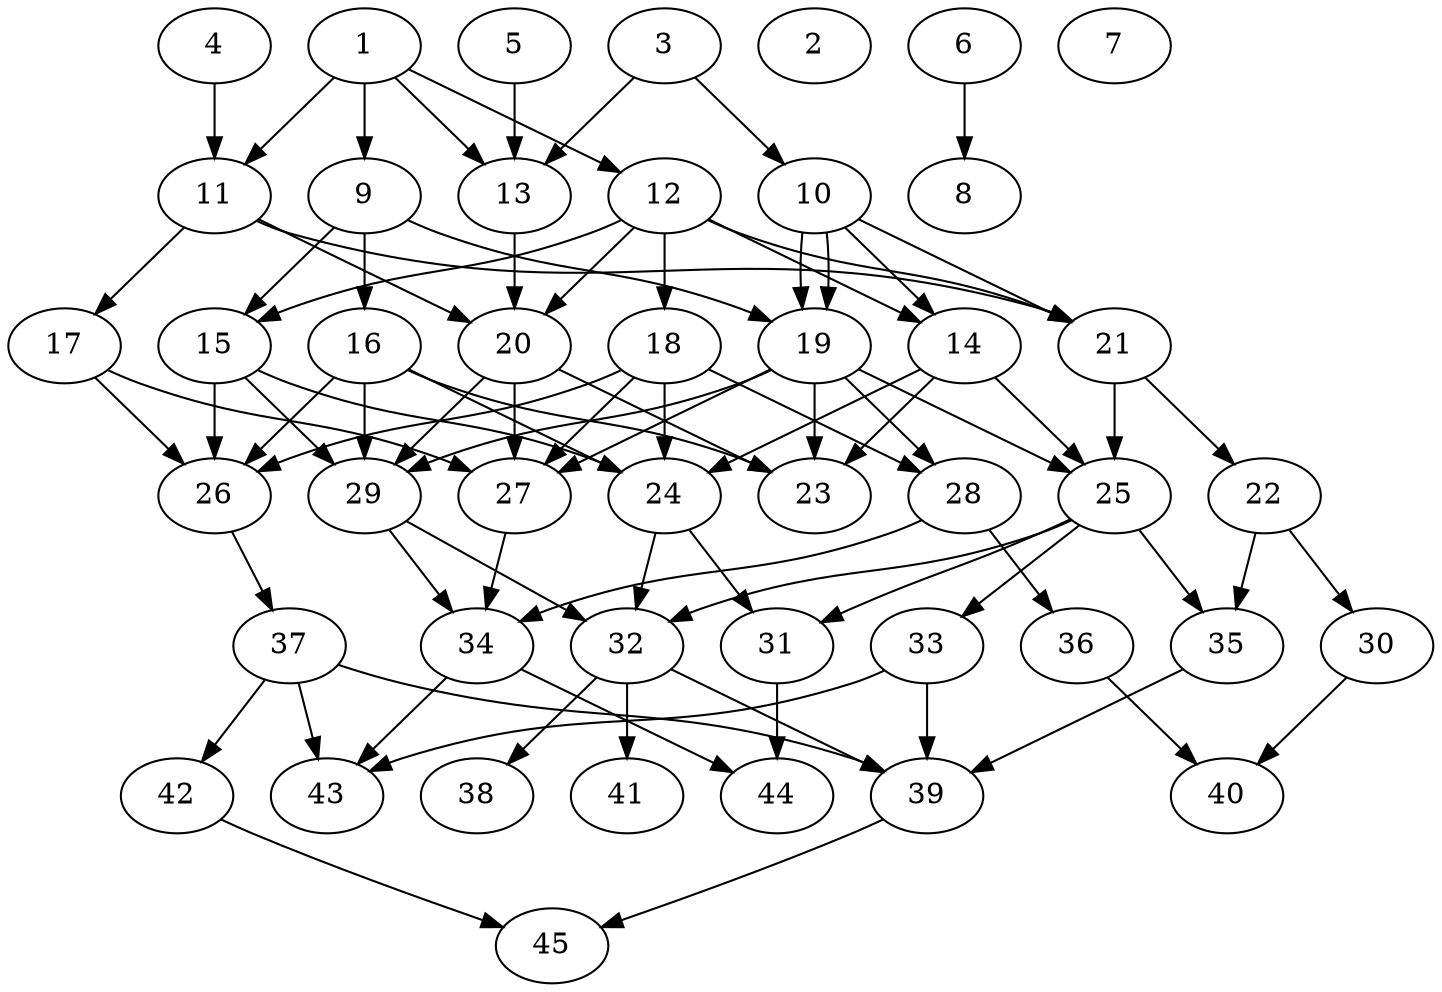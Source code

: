 // DAG automatically generated by daggen at Thu Oct  3 14:07:25 2019
// ./daggen --dot -n 45 --ccr 0.4 --fat 0.5 --regular 0.5 --density 0.5 --mindata 5242880 --maxdata 52428800 
digraph G {
  1 [size="88279040", alpha="0.05", expect_size="35311616"] 
  1 -> 9 [size ="35311616"]
  1 -> 11 [size ="35311616"]
  1 -> 12 [size ="35311616"]
  1 -> 13 [size ="35311616"]
  2 [size="18718720", alpha="0.09", expect_size="7487488"] 
  3 [size="53148160", alpha="0.18", expect_size="21259264"] 
  3 -> 10 [size ="21259264"]
  3 -> 13 [size ="21259264"]
  4 [size="39224320", alpha="0.09", expect_size="15689728"] 
  4 -> 11 [size ="15689728"]
  5 [size="127406080", alpha="0.03", expect_size="50962432"] 
  5 -> 13 [size ="50962432"]
  6 [size="28428800", alpha="0.04", expect_size="11371520"] 
  6 -> 8 [size ="11371520"]
  7 [size="106662400", alpha="0.04", expect_size="42664960"] 
  8 [size="70128640", alpha="0.06", expect_size="28051456"] 
  9 [size="48038400", alpha="0.04", expect_size="19215360"] 
  9 -> 15 [size ="19215360"]
  9 -> 16 [size ="19215360"]
  9 -> 19 [size ="19215360"]
  10 [size="34787840", alpha="0.18", expect_size="13915136"] 
  10 -> 14 [size ="13915136"]
  10 -> 19 [size ="13915136"]
  10 -> 19 [size ="13915136"]
  10 -> 21 [size ="13915136"]
  11 [size="124469760", alpha="0.17", expect_size="49787904"] 
  11 -> 17 [size ="49787904"]
  11 -> 20 [size ="49787904"]
  11 -> 21 [size ="49787904"]
  12 [size="38359040", alpha="0.17", expect_size="15343616"] 
  12 -> 14 [size ="15343616"]
  12 -> 15 [size ="15343616"]
  12 -> 18 [size ="15343616"]
  12 -> 20 [size ="15343616"]
  12 -> 21 [size ="15343616"]
  13 [size="94274560", alpha="0.08", expect_size="37709824"] 
  13 -> 20 [size ="37709824"]
  14 [size="83235840", alpha="0.07", expect_size="33294336"] 
  14 -> 23 [size ="33294336"]
  14 -> 24 [size ="33294336"]
  14 -> 25 [size ="33294336"]
  15 [size="18895360", alpha="0.09", expect_size="7558144"] 
  15 -> 24 [size ="7558144"]
  15 -> 26 [size ="7558144"]
  15 -> 29 [size ="7558144"]
  16 [size="37926400", alpha="0.07", expect_size="15170560"] 
  16 -> 23 [size ="15170560"]
  16 -> 24 [size ="15170560"]
  16 -> 26 [size ="15170560"]
  16 -> 29 [size ="15170560"]
  17 [size="63477760", alpha="0.02", expect_size="25391104"] 
  17 -> 26 [size ="25391104"]
  17 -> 27 [size ="25391104"]
  18 [size="87808000", alpha="0.01", expect_size="35123200"] 
  18 -> 24 [size ="35123200"]
  18 -> 26 [size ="35123200"]
  18 -> 27 [size ="35123200"]
  18 -> 28 [size ="35123200"]
  19 [size="123212800", alpha="0.14", expect_size="49285120"] 
  19 -> 23 [size ="49285120"]
  19 -> 25 [size ="49285120"]
  19 -> 27 [size ="49285120"]
  19 -> 28 [size ="49285120"]
  19 -> 29 [size ="49285120"]
  20 [size="28024320", alpha="0.07", expect_size="11209728"] 
  20 -> 23 [size ="11209728"]
  20 -> 27 [size ="11209728"]
  20 -> 29 [size ="11209728"]
  21 [size="16522240", alpha="0.12", expect_size="6608896"] 
  21 -> 22 [size ="6608896"]
  21 -> 25 [size ="6608896"]
  22 [size="113966080", alpha="0.19", expect_size="45586432"] 
  22 -> 30 [size ="45586432"]
  22 -> 35 [size ="45586432"]
  23 [size="98826240", alpha="0.12", expect_size="39530496"] 
  24 [size="28541440", alpha="0.10", expect_size="11416576"] 
  24 -> 31 [size ="11416576"]
  24 -> 32 [size ="11416576"]
  25 [size="72609280", alpha="0.07", expect_size="29043712"] 
  25 -> 31 [size ="29043712"]
  25 -> 32 [size ="29043712"]
  25 -> 33 [size ="29043712"]
  25 -> 35 [size ="29043712"]
  26 [size="124549120", alpha="0.06", expect_size="49819648"] 
  26 -> 37 [size ="49819648"]
  27 [size="49743360", alpha="0.02", expect_size="19897344"] 
  27 -> 34 [size ="19897344"]
  28 [size="59074560", alpha="0.07", expect_size="23629824"] 
  28 -> 34 [size ="23629824"]
  28 -> 36 [size ="23629824"]
  29 [size="67345920", alpha="0.18", expect_size="26938368"] 
  29 -> 32 [size ="26938368"]
  29 -> 34 [size ="26938368"]
  30 [size="34301440", alpha="0.12", expect_size="13720576"] 
  30 -> 40 [size ="13720576"]
  31 [size="76029440", alpha="0.06", expect_size="30411776"] 
  31 -> 44 [size ="30411776"]
  32 [size="31767040", alpha="0.04", expect_size="12706816"] 
  32 -> 38 [size ="12706816"]
  32 -> 39 [size ="12706816"]
  32 -> 41 [size ="12706816"]
  33 [size="25098240", alpha="0.15", expect_size="10039296"] 
  33 -> 39 [size ="10039296"]
  33 -> 43 [size ="10039296"]
  34 [size="96058880", alpha="0.19", expect_size="38423552"] 
  34 -> 43 [size ="38423552"]
  34 -> 44 [size ="38423552"]
  35 [size="34844160", alpha="0.03", expect_size="13937664"] 
  35 -> 39 [size ="13937664"]
  36 [size="73715200", alpha="0.12", expect_size="29486080"] 
  36 -> 40 [size ="29486080"]
  37 [size="110033920", alpha="0.09", expect_size="44013568"] 
  37 -> 39 [size ="44013568"]
  37 -> 42 [size ="44013568"]
  37 -> 43 [size ="44013568"]
  38 [size="119390720", alpha="0.19", expect_size="47756288"] 
  39 [size="40842240", alpha="0.08", expect_size="16336896"] 
  39 -> 45 [size ="16336896"]
  40 [size="27284480", alpha="0.19", expect_size="10913792"] 
  41 [size="100403200", alpha="0.11", expect_size="40161280"] 
  42 [size="17666560", alpha="0.19", expect_size="7066624"] 
  42 -> 45 [size ="7066624"]
  43 [size="40256000", alpha="0.03", expect_size="16102400"] 
  44 [size="13414400", alpha="0.09", expect_size="5365760"] 
  45 [size="125232640", alpha="0.05", expect_size="50093056"] 
}
